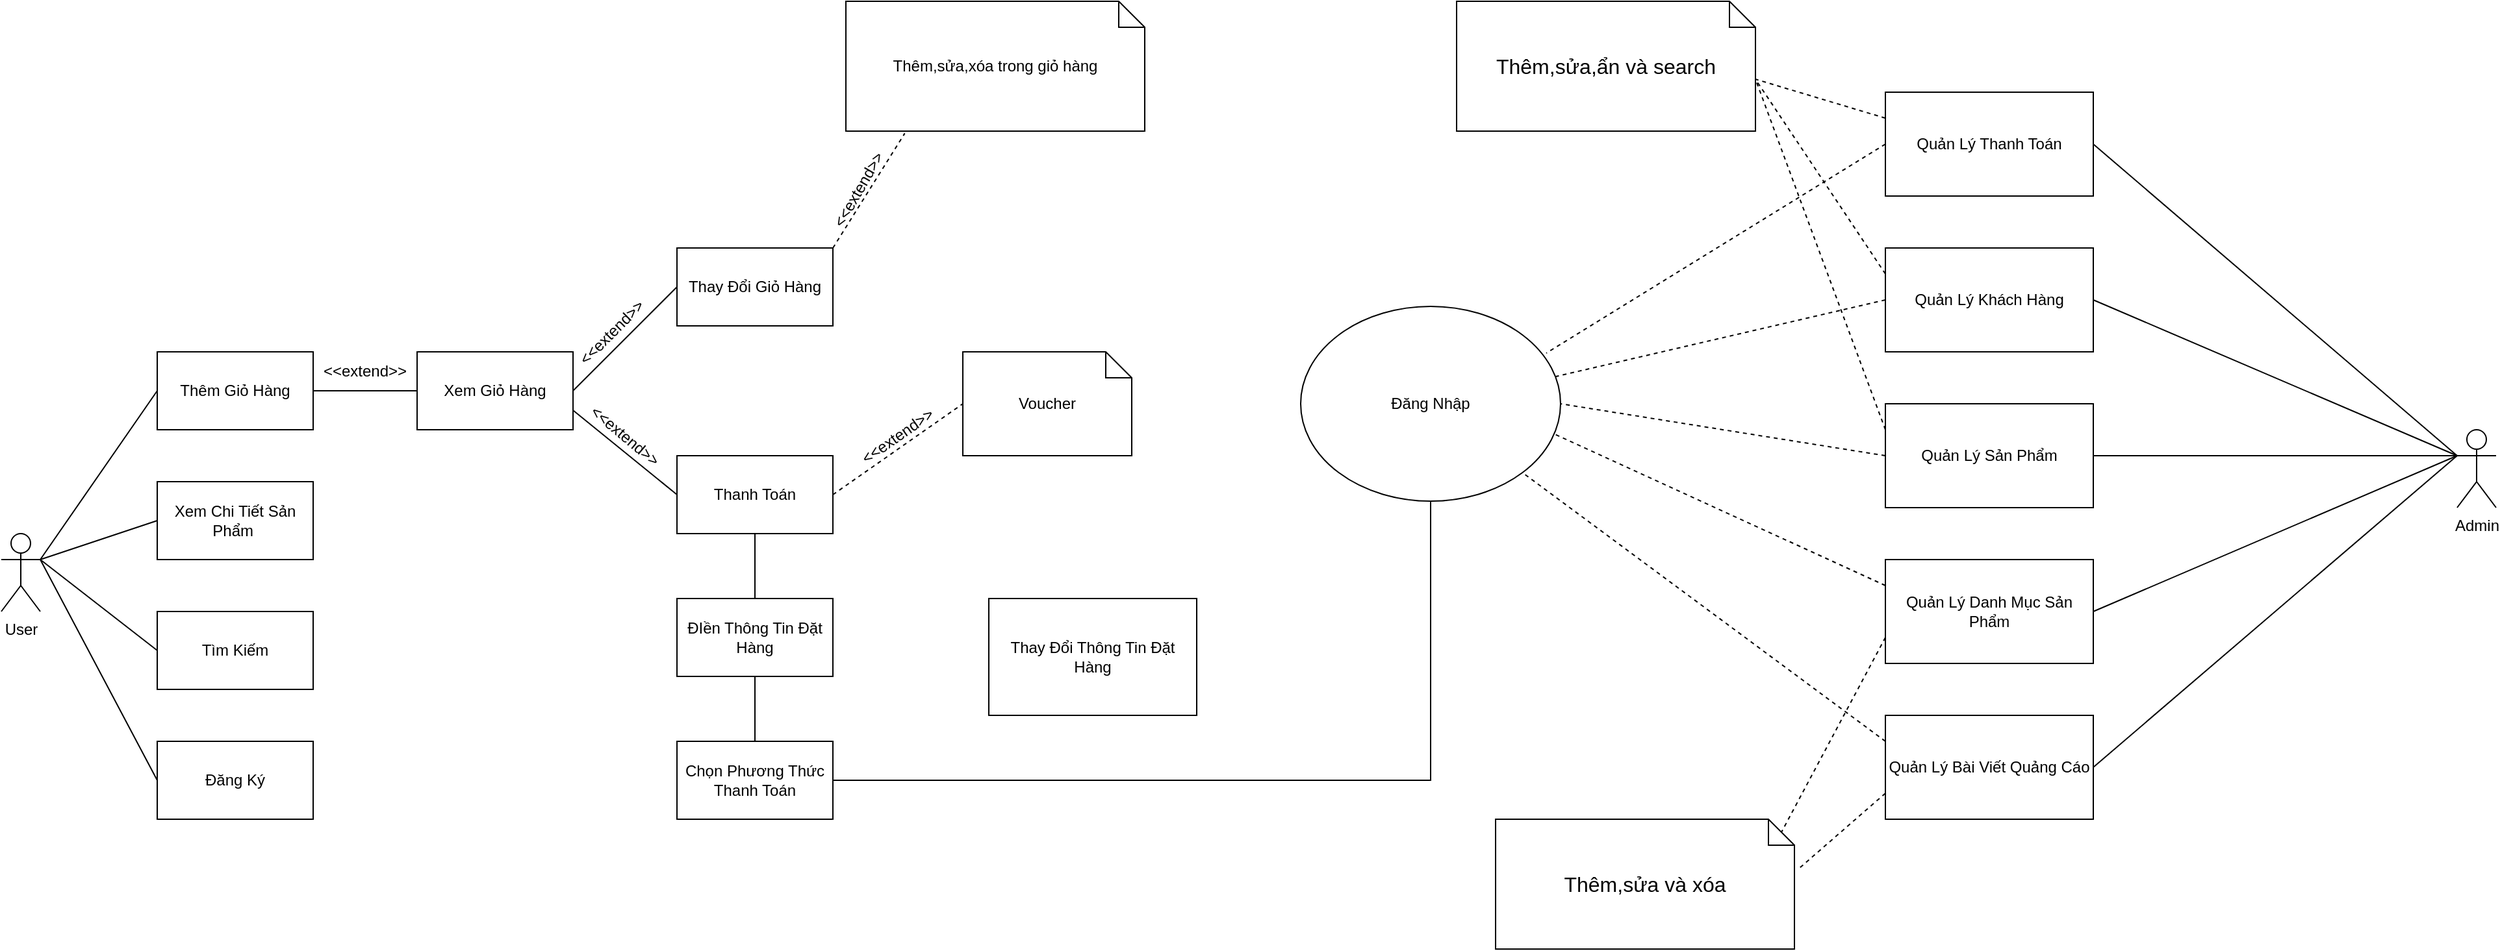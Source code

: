 <mxfile version="24.8.4">
  <diagram name="Page-1" id="x4a_CrOOiANk78A3KvGd">
    <mxGraphModel dx="840" dy="418" grid="1" gridSize="10" guides="1" tooltips="1" connect="1" arrows="1" fold="1" page="1" pageScale="1" pageWidth="3300" pageHeight="4681" math="0" shadow="0">
      <root>
        <mxCell id="0" />
        <mxCell id="1" parent="0" />
        <mxCell id="Nud_BQLuELYe_r3ZkEnG-1" value="User" style="shape=umlActor;verticalLabelPosition=bottom;verticalAlign=top;html=1;outlineConnect=0;" parent="1" vertex="1">
          <mxGeometry x="480" y="460" width="30" height="60" as="geometry" />
        </mxCell>
        <mxCell id="OdKkpMeZ7IpjYvgaHoXA-8" style="rounded=0;orthogonalLoop=1;jettySize=auto;html=1;exitX=0;exitY=0.333;exitDx=0;exitDy=0;exitPerimeter=0;entryX=1;entryY=0.5;entryDx=0;entryDy=0;endArrow=none;endFill=0;" edge="1" parent="1" source="Nud_BQLuELYe_r3ZkEnG-3" target="OdKkpMeZ7IpjYvgaHoXA-1">
          <mxGeometry relative="1" as="geometry" />
        </mxCell>
        <mxCell id="OdKkpMeZ7IpjYvgaHoXA-9" style="rounded=0;orthogonalLoop=1;jettySize=auto;html=1;exitX=0;exitY=0.333;exitDx=0;exitDy=0;exitPerimeter=0;entryX=1;entryY=0.5;entryDx=0;entryDy=0;endArrow=none;endFill=0;" edge="1" parent="1" source="Nud_BQLuELYe_r3ZkEnG-3" target="OdKkpMeZ7IpjYvgaHoXA-2">
          <mxGeometry relative="1" as="geometry" />
        </mxCell>
        <mxCell id="OdKkpMeZ7IpjYvgaHoXA-10" style="rounded=0;orthogonalLoop=1;jettySize=auto;html=1;exitX=0;exitY=0.333;exitDx=0;exitDy=0;exitPerimeter=0;endArrow=none;endFill=0;" edge="1" parent="1" source="Nud_BQLuELYe_r3ZkEnG-3" target="OdKkpMeZ7IpjYvgaHoXA-3">
          <mxGeometry relative="1" as="geometry" />
        </mxCell>
        <mxCell id="OdKkpMeZ7IpjYvgaHoXA-11" style="rounded=0;orthogonalLoop=1;jettySize=auto;html=1;entryX=1;entryY=0.5;entryDx=0;entryDy=0;endArrow=none;endFill=0;" edge="1" parent="1" target="OdKkpMeZ7IpjYvgaHoXA-4">
          <mxGeometry relative="1" as="geometry">
            <mxPoint x="2370" y="400" as="sourcePoint" />
          </mxGeometry>
        </mxCell>
        <mxCell id="OdKkpMeZ7IpjYvgaHoXA-12" style="rounded=0;orthogonalLoop=1;jettySize=auto;html=1;exitX=0;exitY=0.333;exitDx=0;exitDy=0;exitPerimeter=0;entryX=1;entryY=0.5;entryDx=0;entryDy=0;endArrow=none;endFill=0;" edge="1" parent="1" source="Nud_BQLuELYe_r3ZkEnG-3" target="OdKkpMeZ7IpjYvgaHoXA-5">
          <mxGeometry relative="1" as="geometry" />
        </mxCell>
        <mxCell id="Nud_BQLuELYe_r3ZkEnG-3" value="Admin" style="shape=umlActor;verticalLabelPosition=bottom;verticalAlign=top;html=1;outlineConnect=0;" parent="1" vertex="1">
          <mxGeometry x="2370" y="380" width="30" height="60" as="geometry" />
        </mxCell>
        <mxCell id="hHHpHos3qXQZ88BaUu0H-15" style="edgeStyle=orthogonalEdgeStyle;rounded=0;orthogonalLoop=1;jettySize=auto;html=1;exitX=1;exitY=0.5;exitDx=0;exitDy=0;entryX=0;entryY=0.5;entryDx=0;entryDy=0;endArrow=none;endFill=0;" parent="1" source="hHHpHos3qXQZ88BaUu0H-1" target="hHHpHos3qXQZ88BaUu0H-7" edge="1">
          <mxGeometry relative="1" as="geometry" />
        </mxCell>
        <mxCell id="hHHpHos3qXQZ88BaUu0H-1" value="Thêm Giỏ Hàng" style="rounded=0;whiteSpace=wrap;html=1;" parent="1" vertex="1">
          <mxGeometry x="600" y="320" width="120" height="60" as="geometry" />
        </mxCell>
        <mxCell id="hHHpHos3qXQZ88BaUu0H-2" value="Xem Chi Tiết Sản Phẩm&amp;nbsp;" style="rounded=0;whiteSpace=wrap;html=1;" parent="1" vertex="1">
          <mxGeometry x="600" y="420" width="120" height="60" as="geometry" />
        </mxCell>
        <mxCell id="hHHpHos3qXQZ88BaUu0H-3" value="Tìm Kiếm" style="rounded=0;whiteSpace=wrap;html=1;" parent="1" vertex="1">
          <mxGeometry x="600" y="520" width="120" height="60" as="geometry" />
        </mxCell>
        <mxCell id="hHHpHos3qXQZ88BaUu0H-4" value="Đăng Ký" style="rounded=0;whiteSpace=wrap;html=1;" parent="1" vertex="1">
          <mxGeometry x="600" y="620" width="120" height="60" as="geometry" />
        </mxCell>
        <mxCell id="hHHpHos3qXQZ88BaUu0H-17" style="rounded=0;orthogonalLoop=1;jettySize=auto;html=1;exitX=1;exitY=0.5;exitDx=0;exitDy=0;entryX=0;entryY=0.5;entryDx=0;entryDy=0;startArrow=none;startFill=0;endArrow=none;endFill=0;" parent="1" source="hHHpHos3qXQZ88BaUu0H-7" target="hHHpHos3qXQZ88BaUu0H-8" edge="1">
          <mxGeometry relative="1" as="geometry" />
        </mxCell>
        <mxCell id="hHHpHos3qXQZ88BaUu0H-23" style="rounded=0;orthogonalLoop=1;jettySize=auto;html=1;exitX=1;exitY=0.75;exitDx=0;exitDy=0;entryX=0;entryY=0.5;entryDx=0;entryDy=0;endArrow=none;endFill=0;" parent="1" source="hHHpHos3qXQZ88BaUu0H-7" target="hHHpHos3qXQZ88BaUu0H-22" edge="1">
          <mxGeometry relative="1" as="geometry" />
        </mxCell>
        <mxCell id="hHHpHos3qXQZ88BaUu0H-7" value="Xem Giỏ Hàng" style="rounded=0;whiteSpace=wrap;html=1;" parent="1" vertex="1">
          <mxGeometry x="800" y="320" width="120" height="60" as="geometry" />
        </mxCell>
        <mxCell id="hHHpHos3qXQZ88BaUu0H-8" value="Thay Đổi Giỏ Hàng" style="rounded=0;whiteSpace=wrap;html=1;" parent="1" vertex="1">
          <mxGeometry x="1000" y="240" width="120" height="60" as="geometry" />
        </mxCell>
        <mxCell id="hHHpHos3qXQZ88BaUu0H-11" value="" style="endArrow=none;html=1;rounded=0;entryX=0;entryY=0.5;entryDx=0;entryDy=0;" parent="1" target="hHHpHos3qXQZ88BaUu0H-1" edge="1">
          <mxGeometry width="50" height="50" relative="1" as="geometry">
            <mxPoint x="510" y="480" as="sourcePoint" />
            <mxPoint x="560" y="430" as="targetPoint" />
          </mxGeometry>
        </mxCell>
        <mxCell id="hHHpHos3qXQZ88BaUu0H-12" value="" style="endArrow=none;html=1;rounded=0;entryX=0;entryY=0.5;entryDx=0;entryDy=0;" parent="1" target="hHHpHos3qXQZ88BaUu0H-2" edge="1">
          <mxGeometry width="50" height="50" relative="1" as="geometry">
            <mxPoint x="510" y="480" as="sourcePoint" />
            <mxPoint x="610" y="360" as="targetPoint" />
          </mxGeometry>
        </mxCell>
        <mxCell id="hHHpHos3qXQZ88BaUu0H-13" value="" style="endArrow=none;html=1;rounded=0;entryX=0;entryY=0.5;entryDx=0;entryDy=0;" parent="1" target="hHHpHos3qXQZ88BaUu0H-3" edge="1">
          <mxGeometry width="50" height="50" relative="1" as="geometry">
            <mxPoint x="510" y="480" as="sourcePoint" />
            <mxPoint x="610" y="460" as="targetPoint" />
          </mxGeometry>
        </mxCell>
        <mxCell id="hHHpHos3qXQZ88BaUu0H-14" value="" style="endArrow=none;html=1;rounded=0;entryX=0;entryY=0.5;entryDx=0;entryDy=0;exitX=1;exitY=0.333;exitDx=0;exitDy=0;exitPerimeter=0;" parent="1" source="Nud_BQLuELYe_r3ZkEnG-1" target="hHHpHos3qXQZ88BaUu0H-4" edge="1">
          <mxGeometry width="50" height="50" relative="1" as="geometry">
            <mxPoint x="510" y="500" as="sourcePoint" />
            <mxPoint x="600" y="570" as="targetPoint" />
          </mxGeometry>
        </mxCell>
        <mxCell id="hHHpHos3qXQZ88BaUu0H-16" value="&amp;lt;&amp;lt;extend&amp;gt;&amp;gt;" style="text;html=1;align=center;verticalAlign=middle;whiteSpace=wrap;rounded=0;" parent="1" vertex="1">
          <mxGeometry x="730" y="320" width="60" height="30" as="geometry" />
        </mxCell>
        <mxCell id="hHHpHos3qXQZ88BaUu0H-18" value="&amp;lt;&amp;lt;extend&amp;gt;&amp;gt;" style="text;html=1;align=center;verticalAlign=middle;whiteSpace=wrap;rounded=0;rotation=-45;" parent="1" vertex="1">
          <mxGeometry x="920" y="290" width="60" height="30" as="geometry" />
        </mxCell>
        <mxCell id="hHHpHos3qXQZ88BaUu0H-19" value="Thêm,sửa,xóa trong giỏ hàng" style="shape=note;size=20;whiteSpace=wrap;html=1;" parent="1" vertex="1">
          <mxGeometry x="1130" y="50" width="230" height="100" as="geometry" />
        </mxCell>
        <mxCell id="hHHpHos3qXQZ88BaUu0H-20" style="rounded=0;orthogonalLoop=1;jettySize=auto;html=1;exitX=1;exitY=0;exitDx=0;exitDy=0;entryX=0.197;entryY=1.017;entryDx=0;entryDy=0;entryPerimeter=0;endArrow=none;endFill=0;dashed=1;" parent="1" source="hHHpHos3qXQZ88BaUu0H-8" target="hHHpHos3qXQZ88BaUu0H-19" edge="1">
          <mxGeometry relative="1" as="geometry" />
        </mxCell>
        <mxCell id="hHHpHos3qXQZ88BaUu0H-21" value="&amp;lt;&amp;lt;extend&amp;gt;&amp;gt;" style="text;html=1;align=center;verticalAlign=middle;whiteSpace=wrap;rounded=0;rotation=-60;" parent="1" vertex="1">
          <mxGeometry x="1110" y="180" width="60" height="30" as="geometry" />
        </mxCell>
        <mxCell id="hHHpHos3qXQZ88BaUu0H-30" style="edgeStyle=orthogonalEdgeStyle;rounded=0;orthogonalLoop=1;jettySize=auto;html=1;exitX=0.5;exitY=1;exitDx=0;exitDy=0;entryX=0.5;entryY=0;entryDx=0;entryDy=0;endArrow=none;endFill=0;" parent="1" source="hHHpHos3qXQZ88BaUu0H-22" target="hHHpHos3qXQZ88BaUu0H-28" edge="1">
          <mxGeometry relative="1" as="geometry" />
        </mxCell>
        <mxCell id="hHHpHos3qXQZ88BaUu0H-22" value="Thanh Toán" style="rounded=0;whiteSpace=wrap;html=1;" parent="1" vertex="1">
          <mxGeometry x="1000" y="400" width="120" height="60" as="geometry" />
        </mxCell>
        <mxCell id="hHHpHos3qXQZ88BaUu0H-24" value="&amp;lt;&amp;lt;extend&amp;gt;&amp;gt;" style="text;html=1;align=center;verticalAlign=middle;whiteSpace=wrap;rounded=0;rotation=40;" parent="1" vertex="1">
          <mxGeometry x="930" y="370" width="60" height="30" as="geometry" />
        </mxCell>
        <mxCell id="hHHpHos3qXQZ88BaUu0H-25" value="Voucher" style="shape=note;size=20;whiteSpace=wrap;html=1;" parent="1" vertex="1">
          <mxGeometry x="1220" y="320" width="130" height="80" as="geometry" />
        </mxCell>
        <mxCell id="hHHpHos3qXQZ88BaUu0H-26" style="rounded=0;orthogonalLoop=1;jettySize=auto;html=1;exitX=1;exitY=0.5;exitDx=0;exitDy=0;entryX=0;entryY=0.5;entryDx=0;entryDy=0;entryPerimeter=0;endArrow=none;endFill=0;dashed=1;" parent="1" source="hHHpHos3qXQZ88BaUu0H-22" target="hHHpHos3qXQZ88BaUu0H-25" edge="1">
          <mxGeometry relative="1" as="geometry" />
        </mxCell>
        <mxCell id="hHHpHos3qXQZ88BaUu0H-27" value="&amp;lt;&amp;lt;extend&amp;gt;&amp;gt;" style="text;html=1;align=center;verticalAlign=middle;whiteSpace=wrap;rounded=0;rotation=-35;" parent="1" vertex="1">
          <mxGeometry x="1140" y="370" width="60" height="30" as="geometry" />
        </mxCell>
        <mxCell id="hHHpHos3qXQZ88BaUu0H-31" style="edgeStyle=orthogonalEdgeStyle;rounded=0;orthogonalLoop=1;jettySize=auto;html=1;exitX=0.5;exitY=1;exitDx=0;exitDy=0;entryX=0.5;entryY=0;entryDx=0;entryDy=0;endArrow=none;endFill=0;" parent="1" source="hHHpHos3qXQZ88BaUu0H-28" target="hHHpHos3qXQZ88BaUu0H-29" edge="1">
          <mxGeometry relative="1" as="geometry" />
        </mxCell>
        <mxCell id="hHHpHos3qXQZ88BaUu0H-28" value="ĐIền Thông Tin Đặt Hàng" style="rounded=0;whiteSpace=wrap;html=1;" parent="1" vertex="1">
          <mxGeometry x="1000" y="510" width="120" height="60" as="geometry" />
        </mxCell>
        <mxCell id="hHHpHos3qXQZ88BaUu0H-29" value="Chọn Phương Thức Thanh Toán" style="rounded=0;whiteSpace=wrap;html=1;" parent="1" vertex="1">
          <mxGeometry x="1000" y="620" width="120" height="60" as="geometry" />
        </mxCell>
        <mxCell id="hHHpHos3qXQZ88BaUu0H-33" value="Thay Đổi Thông Tin Đặt Hàng" style="rounded=0;whiteSpace=wrap;html=1;" parent="1" vertex="1">
          <mxGeometry x="1240" y="510" width="160" height="90" as="geometry" />
        </mxCell>
        <mxCell id="hHHpHos3qXQZ88BaUu0H-35" style="edgeStyle=orthogonalEdgeStyle;rounded=0;orthogonalLoop=1;jettySize=auto;html=1;exitX=0.5;exitY=1;exitDx=0;exitDy=0;entryX=1;entryY=0.5;entryDx=0;entryDy=0;endArrow=none;endFill=0;" parent="1" source="hHHpHos3qXQZ88BaUu0H-34" target="hHHpHos3qXQZ88BaUu0H-29" edge="1">
          <mxGeometry relative="1" as="geometry" />
        </mxCell>
        <mxCell id="hHHpHos3qXQZ88BaUu0H-34" value="Đăng Nhập" style="ellipse;whiteSpace=wrap;html=1;" parent="1" vertex="1">
          <mxGeometry x="1480" y="285" width="200" height="150" as="geometry" />
        </mxCell>
        <mxCell id="OdKkpMeZ7IpjYvgaHoXA-18" style="rounded=0;orthogonalLoop=1;jettySize=auto;html=1;exitX=0;exitY=0.5;exitDx=0;exitDy=0;entryX=0.945;entryY=0.24;entryDx=0;entryDy=0;dashed=1;endArrow=none;endFill=0;entryPerimeter=0;" edge="1" parent="1" source="OdKkpMeZ7IpjYvgaHoXA-1" target="hHHpHos3qXQZ88BaUu0H-34">
          <mxGeometry relative="1" as="geometry" />
        </mxCell>
        <mxCell id="OdKkpMeZ7IpjYvgaHoXA-1" value="Quản Lý Thanh Toán" style="rounded=0;whiteSpace=wrap;html=1;" vertex="1" parent="1">
          <mxGeometry x="1930" y="120" width="160" height="80" as="geometry" />
        </mxCell>
        <mxCell id="OdKkpMeZ7IpjYvgaHoXA-16" style="rounded=0;orthogonalLoop=1;jettySize=auto;html=1;exitX=0;exitY=0.25;exitDx=0;exitDy=0;dashed=1;endArrow=none;endFill=0;" edge="1" parent="1" source="OdKkpMeZ7IpjYvgaHoXA-2">
          <mxGeometry relative="1" as="geometry">
            <mxPoint x="1830" y="110" as="targetPoint" />
          </mxGeometry>
        </mxCell>
        <mxCell id="OdKkpMeZ7IpjYvgaHoXA-2" value="Quản Lý Khách Hàng" style="rounded=0;whiteSpace=wrap;html=1;" vertex="1" parent="1">
          <mxGeometry x="1930" y="240" width="160" height="80" as="geometry" />
        </mxCell>
        <mxCell id="OdKkpMeZ7IpjYvgaHoXA-17" style="rounded=0;orthogonalLoop=1;jettySize=auto;html=1;exitX=0;exitY=0.25;exitDx=0;exitDy=0;endArrow=none;endFill=0;dashed=1;entryX=0;entryY=0;entryDx=230;entryDy=60;entryPerimeter=0;" edge="1" parent="1" source="OdKkpMeZ7IpjYvgaHoXA-3" target="OdKkpMeZ7IpjYvgaHoXA-13">
          <mxGeometry relative="1" as="geometry">
            <mxPoint x="1850" y="90" as="targetPoint" />
          </mxGeometry>
        </mxCell>
        <mxCell id="OdKkpMeZ7IpjYvgaHoXA-20" style="rounded=0;orthogonalLoop=1;jettySize=auto;html=1;exitX=0;exitY=0.5;exitDx=0;exitDy=0;endArrow=none;endFill=0;dashed=1;entryX=1;entryY=0.5;entryDx=0;entryDy=0;" edge="1" parent="1" source="OdKkpMeZ7IpjYvgaHoXA-3" target="hHHpHos3qXQZ88BaUu0H-34">
          <mxGeometry relative="1" as="geometry" />
        </mxCell>
        <mxCell id="OdKkpMeZ7IpjYvgaHoXA-3" value="Quản Lý Sản Phẩm" style="rounded=0;whiteSpace=wrap;html=1;" vertex="1" parent="1">
          <mxGeometry x="1930" y="360" width="160" height="80" as="geometry" />
        </mxCell>
        <mxCell id="OdKkpMeZ7IpjYvgaHoXA-4" value="Quản Lý Danh Mục Sản Phẩm" style="rounded=0;whiteSpace=wrap;html=1;" vertex="1" parent="1">
          <mxGeometry x="1930" y="480" width="160" height="80" as="geometry" />
        </mxCell>
        <mxCell id="OdKkpMeZ7IpjYvgaHoXA-23" style="rounded=0;orthogonalLoop=1;jettySize=auto;html=1;exitX=0;exitY=0.25;exitDx=0;exitDy=0;entryX=1;entryY=1;entryDx=0;entryDy=0;dashed=1;endArrow=none;endFill=0;" edge="1" parent="1" source="OdKkpMeZ7IpjYvgaHoXA-5" target="hHHpHos3qXQZ88BaUu0H-34">
          <mxGeometry relative="1" as="geometry" />
        </mxCell>
        <mxCell id="OdKkpMeZ7IpjYvgaHoXA-5" value="Quản Lý Bài Viết Quảng Cáo" style="rounded=0;whiteSpace=wrap;html=1;" vertex="1" parent="1">
          <mxGeometry x="1930" y="600" width="160" height="80" as="geometry" />
        </mxCell>
        <mxCell id="OdKkpMeZ7IpjYvgaHoXA-13" value="&lt;font style=&quot;font-size: 16px;&quot;&gt;Thêm,sửa,ẩn và search&lt;/font&gt;" style="shape=note;size=20;whiteSpace=wrap;html=1;" vertex="1" parent="1">
          <mxGeometry x="1600" y="50" width="230" height="100" as="geometry" />
        </mxCell>
        <mxCell id="OdKkpMeZ7IpjYvgaHoXA-14" value="&lt;font style=&quot;font-size: 16px;&quot;&gt;Thêm,sửa và xóa&lt;/font&gt;" style="shape=note;size=20;whiteSpace=wrap;html=1;" vertex="1" parent="1">
          <mxGeometry x="1630" y="680" width="230" height="100" as="geometry" />
        </mxCell>
        <mxCell id="OdKkpMeZ7IpjYvgaHoXA-15" style="rounded=0;orthogonalLoop=1;jettySize=auto;html=1;exitX=0;exitY=0.25;exitDx=0;exitDy=0;entryX=0;entryY=0;entryDx=230.0;entryDy=60;entryPerimeter=0;endArrow=none;endFill=0;dashed=1;" edge="1" parent="1" source="OdKkpMeZ7IpjYvgaHoXA-1" target="OdKkpMeZ7IpjYvgaHoXA-13">
          <mxGeometry relative="1" as="geometry" />
        </mxCell>
        <mxCell id="OdKkpMeZ7IpjYvgaHoXA-19" style="rounded=0;orthogonalLoop=1;jettySize=auto;html=1;exitX=0;exitY=0.5;exitDx=0;exitDy=0;entryX=0.982;entryY=0.36;entryDx=0;entryDy=0;entryPerimeter=0;endArrow=none;endFill=0;dashed=1;" edge="1" parent="1" source="OdKkpMeZ7IpjYvgaHoXA-2" target="hHHpHos3qXQZ88BaUu0H-34">
          <mxGeometry relative="1" as="geometry" />
        </mxCell>
        <mxCell id="OdKkpMeZ7IpjYvgaHoXA-21" style="rounded=0;orthogonalLoop=1;jettySize=auto;html=1;exitX=0;exitY=0.75;exitDx=0;exitDy=0;entryX=1.015;entryY=0.38;entryDx=0;entryDy=0;entryPerimeter=0;endArrow=none;endFill=0;dashed=1;" edge="1" parent="1" source="OdKkpMeZ7IpjYvgaHoXA-5" target="OdKkpMeZ7IpjYvgaHoXA-14">
          <mxGeometry relative="1" as="geometry" />
        </mxCell>
        <mxCell id="OdKkpMeZ7IpjYvgaHoXA-22" style="rounded=0;orthogonalLoop=1;jettySize=auto;html=1;exitX=0;exitY=0.75;exitDx=0;exitDy=0;entryX=0;entryY=0;entryDx=220.0;entryDy=10;entryPerimeter=0;endArrow=none;endFill=0;dashed=1;" edge="1" parent="1" source="OdKkpMeZ7IpjYvgaHoXA-4" target="OdKkpMeZ7IpjYvgaHoXA-14">
          <mxGeometry relative="1" as="geometry" />
        </mxCell>
        <mxCell id="OdKkpMeZ7IpjYvgaHoXA-24" style="rounded=0;orthogonalLoop=1;jettySize=auto;html=1;exitX=0;exitY=0.25;exitDx=0;exitDy=0;entryX=0.974;entryY=0.654;entryDx=0;entryDy=0;entryPerimeter=0;dashed=1;endArrow=none;endFill=0;" edge="1" parent="1" source="OdKkpMeZ7IpjYvgaHoXA-4" target="hHHpHos3qXQZ88BaUu0H-34">
          <mxGeometry relative="1" as="geometry" />
        </mxCell>
      </root>
    </mxGraphModel>
  </diagram>
</mxfile>
